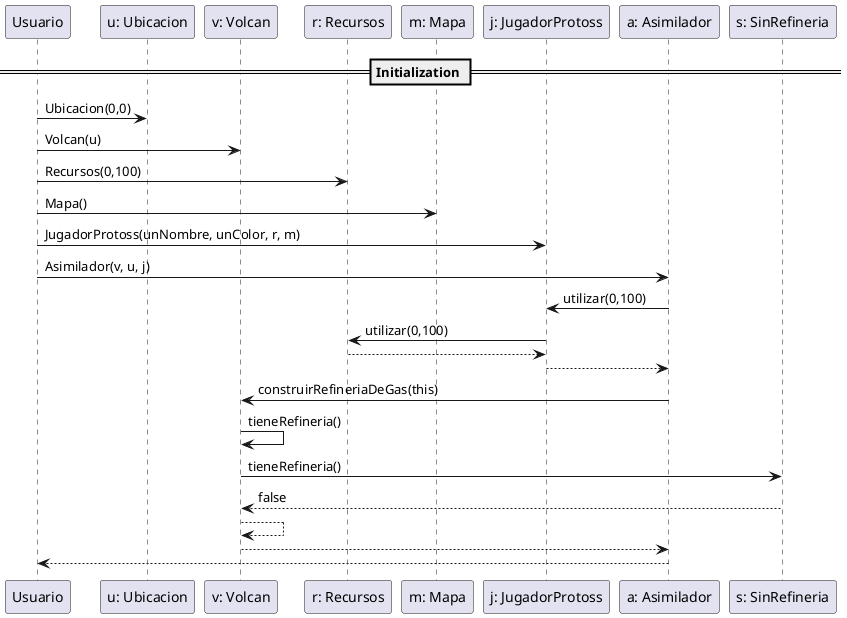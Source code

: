 test06SeConstruyeUnAsimiladorEnUnVolcanYSeAvanzanSieteTurnosYSeDevuelveElResultadoIndicado()

@startuml

== Initialization ==

Usuario->"u: Ubicacion": Ubicacion(0,0)
Usuario->"v: Volcan": Volcan(u)
Usuario->"r: Recursos": Recursos(0,100)
Usuario->"m: Mapa": Mapa()
Usuario->"j: JugadorProtoss": JugadorProtoss(unNombre, unColor, r, m)
Usuario->"a: Asimilador": Asimilador(v, u, j)

"a: Asimilador" -> "j: JugadorProtoss": utilizar(0,100)
"j: JugadorProtoss" -> "r: Recursos": utilizar(0,100)
"r: Recursos" --> "j: JugadorProtoss"
"j: JugadorProtoss" --> "a: Asimilador"

"a: Asimilador"->"v: Volcan": construirRefineriaDeGas(this)
"v: Volcan"->"v: Volcan": tieneRefineria()
"v: Volcan"->"s: SinRefineria": tieneRefineria()
"s: SinRefineria" --> "v: Volcan": false
"v: Volcan" --> "v: Volcan"
"v: Volcan" --> "a: Asimilador"
"a: Asimilador" --> Usuario

@enduml

@startuml

== Caso de uso ==

loop seis veces
Usuario->"a: Asimilador": avanzarTurno()
"a: Asimilador"->"e: EnConstrucion": ejecutar()
"e: EnConstrucion" -> "a: Asimilador": ejecutaEnConstruccion()
"a: Asimilador" --> "e: EnConstrucion"
"e: EnConstrucion" --> "a: Asimilador"
"a: Asimilador" --> Usuario
end

Usuario->"a: Asimilador": avanzarTurno()
"a: Asimilador"->"o: Operable": ejecutar()
"o: Operable"->"a: Asimilador": ejecutaOperable()
"a: Asimilador"->"a: Asimilador": extraerGasDe(this.volcan)
"a: Asimilador"->"v: Volcan": extraerGas(20)
"v: Volcan" -> "a: Asimilador": tieneRefineria()
"a: Asimilador" --> "v: Volcan": true
"v: Volcan" --> "a: Asimilador": 20
"a: Asimilador" --> "a: Asimilador": 20
"a: Asimilador" -> "j: JugadorProtoss": guardar(20,0)
"j: JugadorProtoss" -> "r: Recursos": guardar(20,0)
"r: Recursos" --> "j: JugadorProtoss"
"j: JugadorProtoss" --> "a: Asimilador"
"a: Asimilador" --> "o: Operable"
"o: Operable" --> "a: Asimilador"
"a: Asimilador" --> Usuario

Usuario->"j: JugadorProtoss": getGas()
return 20

@enduml

*------------------------------------------------------------------------------*

test02SeConstruyeUnExtractorEnUnVolcanYSeAvanzanSieteTurnosConUnZanganoDevuelveElResultadoIndicado()

@startuml

== Initialization ==

Usuario->"u: Ubicacion": Ubicacion(0,0)
Usuario->"v: Volcan": Volcan(u)
Usuario->"r: Recursos": Recursos(0,125)
Usuario->"m: Mapa": Mapa()
Usuario->"j: JugadorZerg": JugadorZerg(unNombre, unColor, r, m)
Usuario->"ex: Extractor": Extractor(v, u, j)

"ex: Extractor" -> "j: JugadorZerg": utilizar(0,125)
"j: JugadorZerg" -> "r: Recursos": utilizar(0,125)
"r: Recursos" --> "j: JugadorZerg"
"j: JugadorZerg" --> "ex: Extractor"

"ex: Extractor"->"v: Volcan": construirRefineriaDeGas(this)
"v: Volcan"->"v: Volcan": tieneRefineria()
"v: Volcan"->"s: SinRefineria": tieneRefineria()
"s: SinRefineria" --> "v: Volcan": false
"v: Volcan" --> "v: Volcan"
"v: Volcan" --> "ex: Extractor"
"ex: Extractor" --> Usuario

Usuario -> "tipo: Zangano": Zangano(j)
Usuario -> "t: Tiempo": Tiempo(-1)
Usuario -> "unidad: Unidad": Unidad(t, u, tipo)

@enduml

@startuml

== Caso de uso ==

Usuario -> "ex: Extractor": guardarZangano(unidad)

loop seis veces
Usuario->"ex: Extractor": avanzarTurno()
"ex: Extractor"->"e: EnConstrucion": ejecutar()
"e: EnConstrucion" -> "ex: Extractor": ejecutaEnConstruccion()
"ex: Extractor" --> "e: EnConstrucion"
"e: EnConstrucion" --> "ex: Extractor"
"ex: Extractor" --> Usuario
end

Usuario-> "ex: Extractor": avanzarTurno()
"ex: Extractor"->"o: Operable": ejecutar()
"o: Operable"->"ex: Extractor": ejecutaOperable()
"ex: Extractor" -> "ex: Extractor": extraerGasDe(this.volcan)
"ex: Extractor" ->"v: Volcan": extraerGas(10)
"v: Volcan" -> "ex: Extractor": tieneRefineria()
"ex: Extractor"--> "v: Volcan": true
"v: Volcan" --> "ex: Extractor": 10
"ex: Extractor" --> "ex: Extractor": 10
"ex: Extractor" -> "j: JugadorZerg": guardar(10,0)
"j: JugadorZerg" -> "r: Recursos": guardar(10,0)
"r: Recursos" --> "j: JugadorZerg"
"j: JugadorZerg" --> "ex: Extractor"
"ex: Extractor" --> "o: Operable"
"o: Operable" --> "ex: Extractor"
"ex: Extractor" --> Usuario

Usuario->"j: JugadorZerg": getGas()
return 10

@enduml